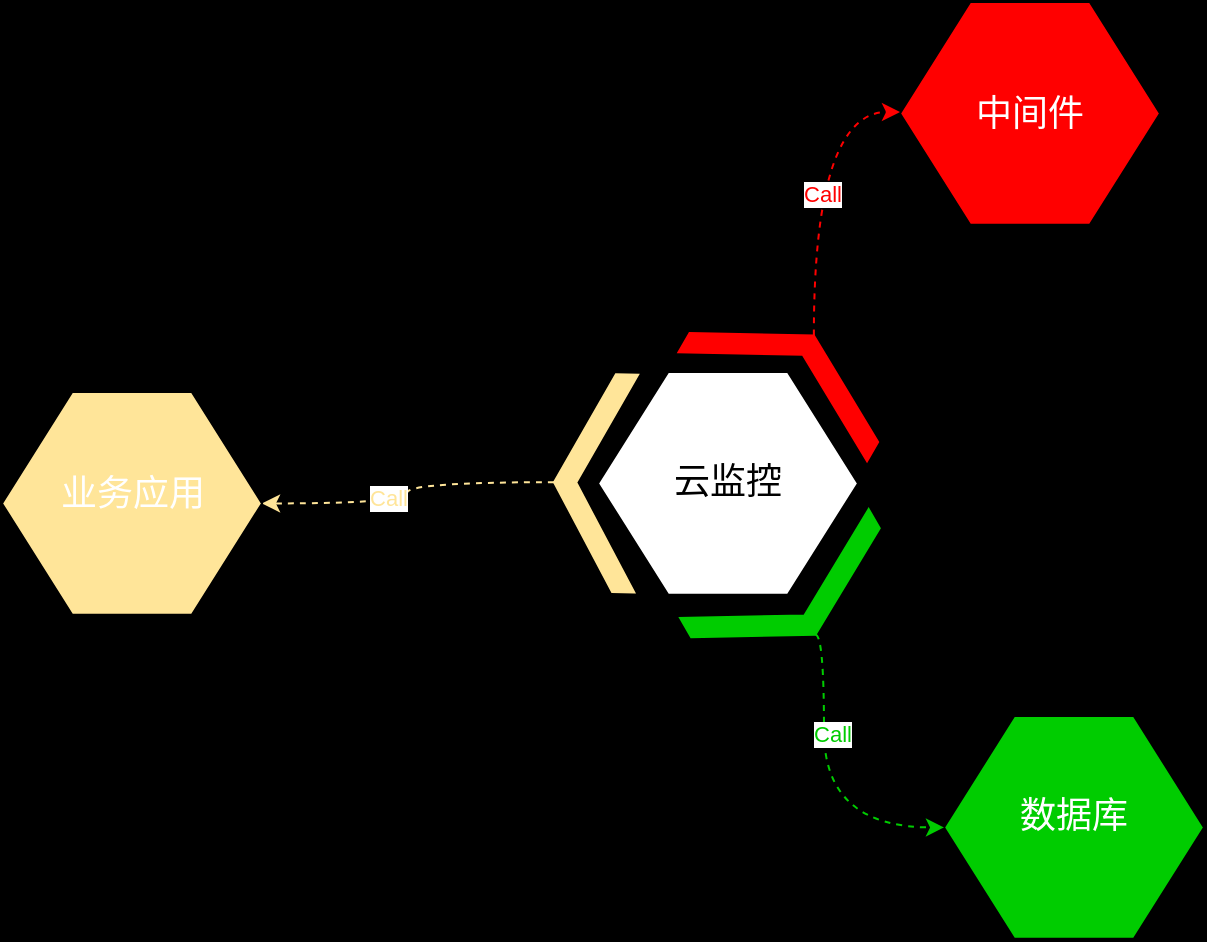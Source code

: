 <mxfile version="24.7.7">
  <diagram name="第 1 页" id="2kuI5vqeoujSwtPeEiwz">
    <mxGraphModel dx="909" dy="502" grid="0" gridSize="10" guides="1" tooltips="1" connect="1" arrows="1" fold="1" page="1" pageScale="1" pageWidth="827" pageHeight="1169" background="#000000" math="0" shadow="0">
      <root>
        <mxCell id="0" />
        <mxCell id="1" parent="0" />
        <mxCell id="egfz6zBa7lYmq5XDyndJ-3" value="" style="html=1;shadow=0;dashed=0;align=center;verticalAlign=middle;shape=mxgraph.arrows2.arrow;dy=0;dx=30;notch=30;direction=west;rotation=120;fillColor=#FF0000;strokeColor=#FF0000;" parent="1" vertex="1">
          <mxGeometry x="464.09" y="275.14" width="41.12" height="108.89" as="geometry" />
        </mxCell>
        <mxCell id="egfz6zBa7lYmq5XDyndJ-12" value="" style="verticalLabelPosition=bottom;verticalAlign=top;html=1;shape=hexagon;perimeter=hexagonPerimeter2;arcSize=6;size=0.27;" parent="1" vertex="1">
          <mxGeometry x="387" y="330" width="130" height="111.43" as="geometry" />
        </mxCell>
        <mxCell id="egfz6zBa7lYmq5XDyndJ-26" style="edgeStyle=orthogonalEdgeStyle;rounded=0;orthogonalLoop=1;jettySize=auto;html=1;exitX=1;exitY=0.5;exitDx=0;exitDy=0;exitPerimeter=0;entryX=1;entryY=0.5;entryDx=0;entryDy=0;curved=1;dashed=1;strokeColor=#FFE599;" parent="1" source="egfz6zBa7lYmq5XDyndJ-13" target="egfz6zBa7lYmq5XDyndJ-22" edge="1">
          <mxGeometry relative="1" as="geometry" />
        </mxCell>
        <mxCell id="egfz6zBa7lYmq5XDyndJ-27" value="&lt;font color=&quot;#ffe599&quot;&gt;Call&lt;/font&gt;" style="edgeLabel;html=1;align=center;verticalAlign=middle;resizable=0;points=[];strokeColor=#FFE599;" parent="egfz6zBa7lYmq5XDyndJ-26" vertex="1" connectable="0">
          <mxGeometry x="0.198" y="-3" relative="1" as="geometry">
            <mxPoint as="offset" />
          </mxGeometry>
        </mxCell>
        <mxCell id="egfz6zBa7lYmq5XDyndJ-13" value="" style="html=1;shadow=0;dashed=0;align=center;verticalAlign=middle;shape=mxgraph.arrows2.arrow;dy=0;dx=30;notch=30;direction=south;rotation=91;fillColor=#FFE599;strokeColor=#FFE599;" parent="1" vertex="1">
          <mxGeometry x="331.115" y="364.885" width="108.89" height="41.12" as="geometry" />
        </mxCell>
        <mxCell id="egfz6zBa7lYmq5XDyndJ-14" value="" style="html=1;shadow=0;dashed=0;align=center;verticalAlign=middle;shape=mxgraph.arrows2.arrow;dy=0;dx=30;notch=30;direction=north;rotation=150;strokeColor=#00CC00;fillColor=#00CC00;" parent="1" vertex="1">
          <mxGeometry x="431.005" y="423.005" width="108.89" height="41.12" as="geometry" />
        </mxCell>
        <mxCell id="egfz6zBa7lYmq5XDyndJ-15" value="&lt;font style=&quot;font-size: 18px;&quot;&gt;云监控&lt;/font&gt;" style="text;html=1;align=center;verticalAlign=middle;whiteSpace=wrap;rounded=0;" parent="1" vertex="1">
          <mxGeometry x="422" y="370.45" width="60" height="30" as="geometry" />
        </mxCell>
        <mxCell id="egfz6zBa7lYmq5XDyndJ-17" value="" style="verticalLabelPosition=bottom;verticalAlign=top;html=1;shape=hexagon;perimeter=hexagonPerimeter2;arcSize=6;size=0.27;fillColor=#FF0000;" parent="1" vertex="1">
          <mxGeometry x="538" y="145" width="130" height="111.43" as="geometry" />
        </mxCell>
        <mxCell id="egfz6zBa7lYmq5XDyndJ-18" value="&lt;font color=&quot;#ffffff&quot; style=&quot;font-size: 18px;&quot;&gt;中间件&lt;/font&gt;" style="text;html=1;align=center;verticalAlign=middle;whiteSpace=wrap;rounded=0;" parent="1" vertex="1">
          <mxGeometry x="573" y="185.71" width="60" height="30" as="geometry" />
        </mxCell>
        <mxCell id="egfz6zBa7lYmq5XDyndJ-19" value="" style="verticalLabelPosition=bottom;verticalAlign=top;html=1;shape=hexagon;perimeter=hexagonPerimeter2;arcSize=6;size=0.27;fillColor=#00CC00;" parent="1" vertex="1">
          <mxGeometry x="560" y="502" width="130" height="111.43" as="geometry" />
        </mxCell>
        <mxCell id="egfz6zBa7lYmq5XDyndJ-20" value="&lt;font color=&quot;#ffffff&quot; style=&quot;font-size: 18px;&quot;&gt;数据库&lt;/font&gt;" style="text;html=1;align=center;verticalAlign=middle;whiteSpace=wrap;rounded=0;" parent="1" vertex="1">
          <mxGeometry x="595" y="537" width="60" height="30" as="geometry" />
        </mxCell>
        <mxCell id="egfz6zBa7lYmq5XDyndJ-22" value="" style="verticalLabelPosition=bottom;verticalAlign=top;html=1;shape=hexagon;perimeter=hexagonPerimeter2;arcSize=6;size=0.27;fillColor=#FFE599;" parent="1" vertex="1">
          <mxGeometry x="89" y="340" width="130" height="111.43" as="geometry" />
        </mxCell>
        <mxCell id="egfz6zBa7lYmq5XDyndJ-23" value="&lt;font color=&quot;#ffffff&quot; style=&quot;font-size: 18px;&quot;&gt;业务应用&lt;/font&gt;" style="text;html=1;align=center;verticalAlign=middle;whiteSpace=wrap;rounded=0;" parent="1" vertex="1">
          <mxGeometry x="116.5" y="376" width="75" height="30" as="geometry" />
        </mxCell>
        <mxCell id="egfz6zBa7lYmq5XDyndJ-29" style="edgeStyle=orthogonalEdgeStyle;rounded=0;orthogonalLoop=1;jettySize=auto;html=1;exitX=1;exitY=0.5;exitDx=0;exitDy=0;exitPerimeter=0;entryX=0;entryY=0.5;entryDx=0;entryDy=0;curved=1;dashed=1;strokeColor=#FF0000;" parent="1" source="egfz6zBa7lYmq5XDyndJ-3" target="egfz6zBa7lYmq5XDyndJ-17" edge="1">
          <mxGeometry relative="1" as="geometry">
            <Array as="points">
              <mxPoint x="495" y="200" />
              <mxPoint x="538" y="200" />
            </Array>
          </mxGeometry>
        </mxCell>
        <mxCell id="egfz6zBa7lYmq5XDyndJ-30" value="&lt;font color=&quot;#ff0000&quot;&gt;Call&lt;/font&gt;" style="edgeLabel;html=1;align=center;verticalAlign=middle;resizable=0;points=[];" parent="egfz6zBa7lYmq5XDyndJ-29" vertex="1" connectable="0">
          <mxGeometry x="-0.084" y="-4" relative="1" as="geometry">
            <mxPoint as="offset" />
          </mxGeometry>
        </mxCell>
        <mxCell id="egfz6zBa7lYmq5XDyndJ-31" style="edgeStyle=orthogonalEdgeStyle;rounded=0;orthogonalLoop=1;jettySize=auto;html=1;exitX=1;exitY=0.5;exitDx=0;exitDy=0;exitPerimeter=0;elbow=vertical;curved=1;strokeColor=#00CC00;dashed=1;entryX=0;entryY=0.5;entryDx=0;entryDy=0;" parent="1" source="egfz6zBa7lYmq5XDyndJ-14" target="egfz6zBa7lYmq5XDyndJ-19" edge="1">
          <mxGeometry relative="1" as="geometry">
            <mxPoint x="550" y="570" as="targetPoint" />
            <Array as="points">
              <mxPoint x="500" y="461" />
              <mxPoint x="500" y="558" />
            </Array>
          </mxGeometry>
        </mxCell>
        <mxCell id="egfz6zBa7lYmq5XDyndJ-32" value="&lt;font color=&quot;#00cc00&quot;&gt;Call&lt;/font&gt;" style="edgeLabel;html=1;align=center;verticalAlign=middle;resizable=0;points=[];" parent="egfz6zBa7lYmq5XDyndJ-31" vertex="1" connectable="0">
          <mxGeometry x="-0.013" y="1" relative="1" as="geometry">
            <mxPoint x="3" y="-25" as="offset" />
          </mxGeometry>
        </mxCell>
      </root>
    </mxGraphModel>
  </diagram>
</mxfile>
